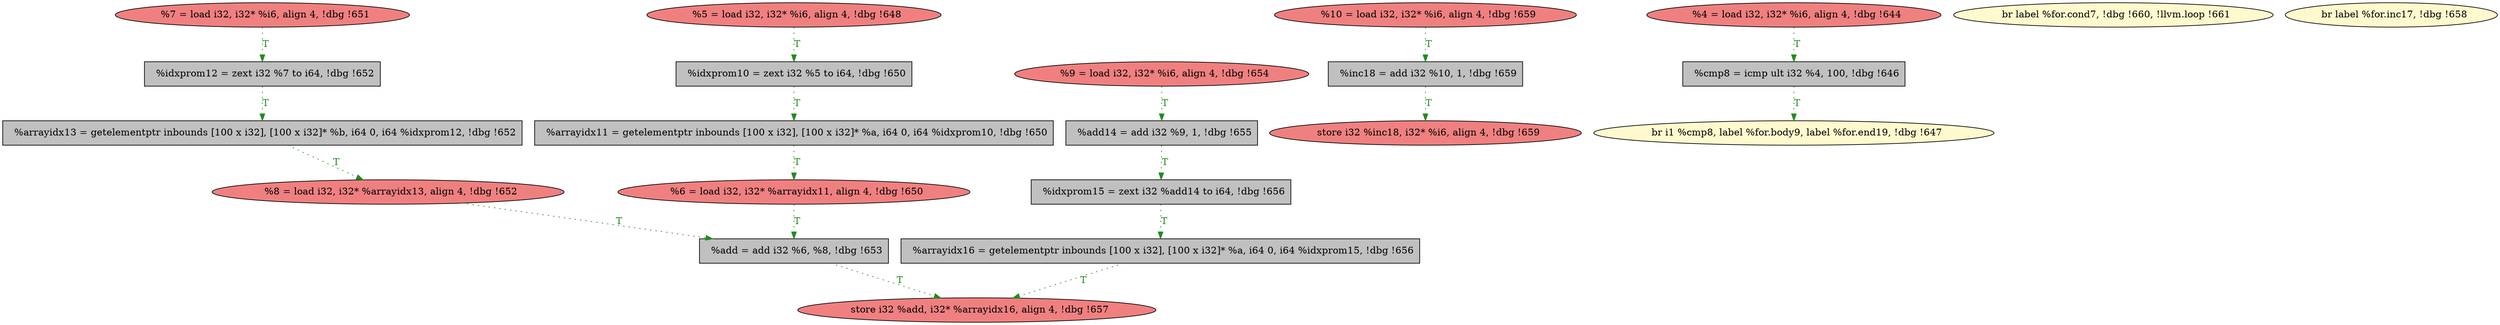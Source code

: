 
digraph G {


node430 [fillcolor=lightcoral,label="  %7 = load i32, i32* %i6, align 4, !dbg !651",shape=ellipse,style=filled ]
node428 [fillcolor=grey,label="  %arrayidx16 = getelementptr inbounds [100 x i32], [100 x i32]* %a, i64 0, i64 %idxprom15, !dbg !656",shape=rectangle,style=filled ]
node426 [fillcolor=grey,label="  %add = add i32 %6, %8, !dbg !653",shape=rectangle,style=filled ]
node413 [fillcolor=lightcoral,label="  %10 = load i32, i32* %i6, align 4, !dbg !659",shape=ellipse,style=filled ]
node415 [fillcolor=lightcoral,label="  store i32 %add, i32* %arrayidx16, align 4, !dbg !657",shape=ellipse,style=filled ]
node427 [fillcolor=lightcoral,label="  %6 = load i32, i32* %arrayidx11, align 4, !dbg !650",shape=ellipse,style=filled ]
node421 [fillcolor=grey,label="  %add14 = add i32 %9, 1, !dbg !655",shape=rectangle,style=filled ]
node422 [fillcolor=grey,label="  %cmp8 = icmp ult i32 %4, 100, !dbg !646",shape=rectangle,style=filled ]
node410 [fillcolor=lemonchiffon,label="  br label %for.cond7, !dbg !660, !llvm.loop !661",shape=ellipse,style=filled ]
node429 [fillcolor=lightcoral,label="  %9 = load i32, i32* %i6, align 4, !dbg !654",shape=ellipse,style=filled ]
node420 [fillcolor=lemonchiffon,label="  br i1 %cmp8, label %for.body9, label %for.end19, !dbg !647",shape=ellipse,style=filled ]
node411 [fillcolor=lightcoral,label="  store i32 %inc18, i32* %i6, align 4, !dbg !659",shape=ellipse,style=filled ]
node416 [fillcolor=grey,label="  %arrayidx11 = getelementptr inbounds [100 x i32], [100 x i32]* %a, i64 0, i64 %idxprom10, !dbg !650",shape=rectangle,style=filled ]
node417 [fillcolor=grey,label="  %idxprom10 = zext i32 %5 to i64, !dbg !650",shape=rectangle,style=filled ]
node418 [fillcolor=lightcoral,label="  %5 = load i32, i32* %i6, align 4, !dbg !648",shape=ellipse,style=filled ]
node412 [fillcolor=grey,label="  %inc18 = add i32 %10, 1, !dbg !659",shape=rectangle,style=filled ]
node419 [fillcolor=grey,label="  %arrayidx13 = getelementptr inbounds [100 x i32], [100 x i32]* %b, i64 0, i64 %idxprom12, !dbg !652",shape=rectangle,style=filled ]
node431 [fillcolor=grey,label="  %idxprom15 = zext i32 %add14 to i64, !dbg !656",shape=rectangle,style=filled ]
node423 [fillcolor=grey,label="  %idxprom12 = zext i32 %7 to i64, !dbg !652",shape=rectangle,style=filled ]
node414 [fillcolor=lemonchiffon,label="  br label %for.inc17, !dbg !658",shape=ellipse,style=filled ]
node424 [fillcolor=lightcoral,label="  %8 = load i32, i32* %arrayidx13, align 4, !dbg !652",shape=ellipse,style=filled ]
node425 [fillcolor=lightcoral,label="  %4 = load i32, i32* %i6, align 4, !dbg !644",shape=ellipse,style=filled ]

node428->node415 [style=dotted,color=forestgreen,label="T",fontcolor=forestgreen ]
node418->node417 [style=dotted,color=forestgreen,label="T",fontcolor=forestgreen ]
node416->node427 [style=dotted,color=forestgreen,label="T",fontcolor=forestgreen ]
node413->node412 [style=dotted,color=forestgreen,label="T",fontcolor=forestgreen ]
node422->node420 [style=dotted,color=forestgreen,label="T",fontcolor=forestgreen ]
node412->node411 [style=dotted,color=forestgreen,label="T",fontcolor=forestgreen ]
node431->node428 [style=dotted,color=forestgreen,label="T",fontcolor=forestgreen ]
node425->node422 [style=dotted,color=forestgreen,label="T",fontcolor=forestgreen ]
node419->node424 [style=dotted,color=forestgreen,label="T",fontcolor=forestgreen ]
node429->node421 [style=dotted,color=forestgreen,label="T",fontcolor=forestgreen ]
node424->node426 [style=dotted,color=forestgreen,label="T",fontcolor=forestgreen ]
node427->node426 [style=dotted,color=forestgreen,label="T",fontcolor=forestgreen ]
node417->node416 [style=dotted,color=forestgreen,label="T",fontcolor=forestgreen ]
node421->node431 [style=dotted,color=forestgreen,label="T",fontcolor=forestgreen ]
node426->node415 [style=dotted,color=forestgreen,label="T",fontcolor=forestgreen ]
node430->node423 [style=dotted,color=forestgreen,label="T",fontcolor=forestgreen ]
node423->node419 [style=dotted,color=forestgreen,label="T",fontcolor=forestgreen ]


}
